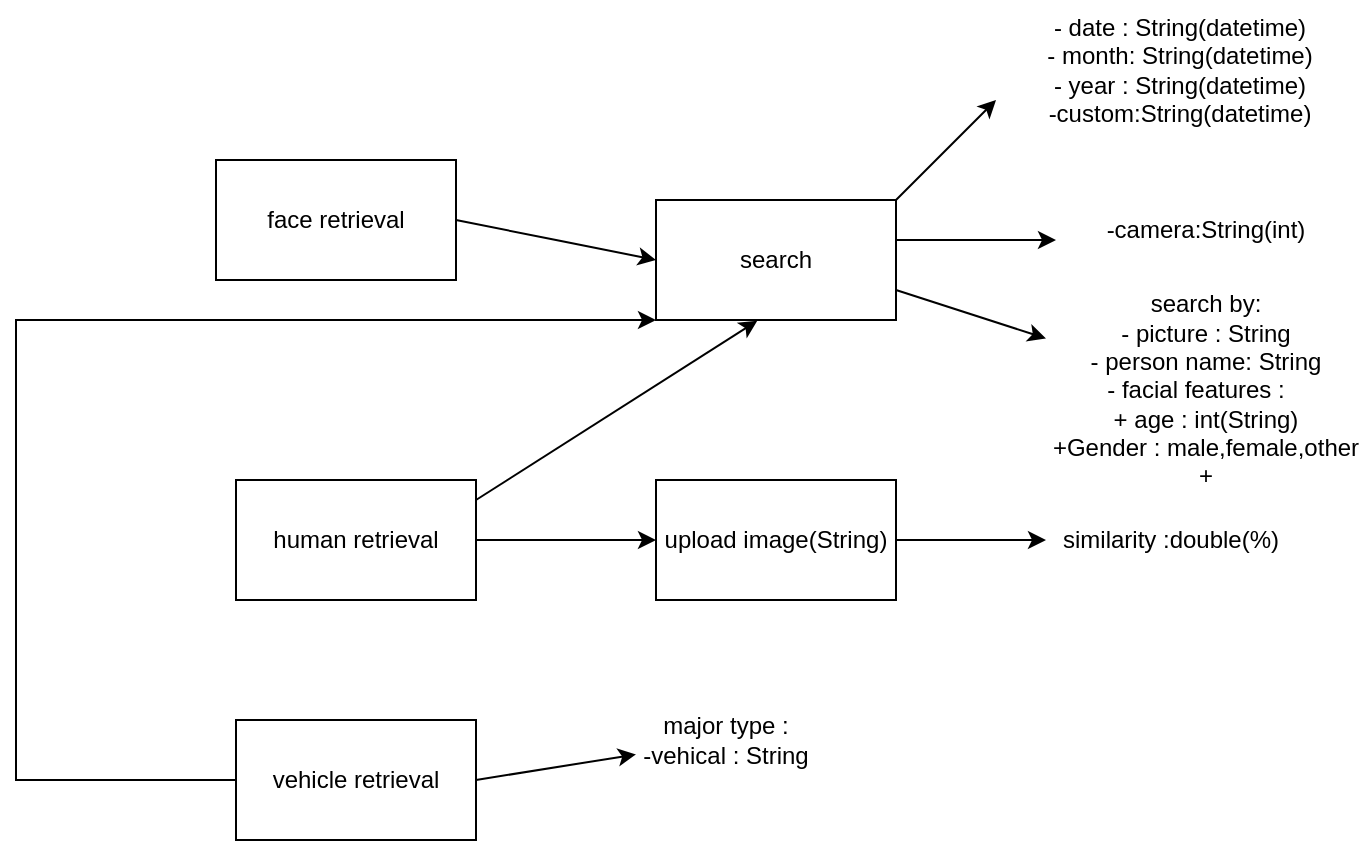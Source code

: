 <mxfile version="20.5.1" type="github" pages="2">
  <diagram id="NMOh8i4gnpDhBh7yq10R" name="Trang-1">
    <mxGraphModel dx="1609" dy="1637" grid="1" gridSize="10" guides="1" tooltips="1" connect="1" arrows="1" fold="1" page="1" pageScale="1" pageWidth="827" pageHeight="1169" math="0" shadow="0">
      <root>
        <mxCell id="0" />
        <mxCell id="1" parent="0" />
        <mxCell id="dqsDQyz5iqDs5Z083CkZ-1" value="face retrieval" style="rounded=0;whiteSpace=wrap;html=1;" vertex="1" parent="1">
          <mxGeometry x="30" y="-120" width="120" height="60" as="geometry" />
        </mxCell>
        <mxCell id="dqsDQyz5iqDs5Z083CkZ-2" value="" style="endArrow=classic;html=1;rounded=0;entryX=0;entryY=0.5;entryDx=0;entryDy=0;exitX=1;exitY=0.5;exitDx=0;exitDy=0;" edge="1" parent="1" source="dqsDQyz5iqDs5Z083CkZ-1" target="dqsDQyz5iqDs5Z083CkZ-4">
          <mxGeometry width="50" height="50" relative="1" as="geometry">
            <mxPoint x="150" y="-60" as="sourcePoint" />
            <mxPoint x="230" y="-120" as="targetPoint" />
            <Array as="points">
              <mxPoint x="200" y="-80" />
            </Array>
          </mxGeometry>
        </mxCell>
        <mxCell id="dqsDQyz5iqDs5Z083CkZ-4" value="search" style="rounded=0;whiteSpace=wrap;html=1;" vertex="1" parent="1">
          <mxGeometry x="250" y="-100" width="120" height="60" as="geometry" />
        </mxCell>
        <mxCell id="dqsDQyz5iqDs5Z083CkZ-5" value="" style="endArrow=classic;html=1;rounded=0;" edge="1" parent="1">
          <mxGeometry width="50" height="50" relative="1" as="geometry">
            <mxPoint x="370" y="-100" as="sourcePoint" />
            <mxPoint x="420" y="-150" as="targetPoint" />
            <Array as="points">
              <mxPoint x="390" y="-120" />
            </Array>
          </mxGeometry>
        </mxCell>
        <mxCell id="dqsDQyz5iqDs5Z083CkZ-6" value="- date : String(datetime)&lt;br&gt;- month: String(datetime)&lt;br&gt;- year : String(datetime)&lt;br&gt;-custom:String(datetime)" style="text;html=1;strokeColor=none;fillColor=none;align=center;verticalAlign=middle;whiteSpace=wrap;rounded=0;" vertex="1" parent="1">
          <mxGeometry x="424" y="-200" width="176" height="70" as="geometry" />
        </mxCell>
        <mxCell id="dqsDQyz5iqDs5Z083CkZ-7" value="" style="endArrow=classic;html=1;rounded=0;" edge="1" parent="1">
          <mxGeometry width="50" height="50" relative="1" as="geometry">
            <mxPoint x="370" y="-80" as="sourcePoint" />
            <mxPoint x="450" y="-80" as="targetPoint" />
          </mxGeometry>
        </mxCell>
        <mxCell id="dqsDQyz5iqDs5Z083CkZ-8" value="-camera:String(int)" style="text;html=1;strokeColor=none;fillColor=none;align=center;verticalAlign=middle;whiteSpace=wrap;rounded=0;" vertex="1" parent="1">
          <mxGeometry x="450" y="-100" width="150" height="30" as="geometry" />
        </mxCell>
        <mxCell id="dqsDQyz5iqDs5Z083CkZ-9" value="" style="endArrow=classic;html=1;rounded=0;exitX=1;exitY=0.75;exitDx=0;exitDy=0;" edge="1" parent="1" source="dqsDQyz5iqDs5Z083CkZ-4" target="dqsDQyz5iqDs5Z083CkZ-10">
          <mxGeometry width="50" height="50" relative="1" as="geometry">
            <mxPoint x="360" y="75" as="sourcePoint" />
            <mxPoint x="430" y="115" as="targetPoint" />
          </mxGeometry>
        </mxCell>
        <mxCell id="dqsDQyz5iqDs5Z083CkZ-10" value="search by:&lt;br&gt;- picture : String&lt;br&gt;- person name: String&lt;br&gt;- facial features :&amp;nbsp; &amp;nbsp;&lt;br&gt;+ age : int(String)&lt;br&gt;+Gender : male,female,other&lt;br&gt;+" style="text;html=1;strokeColor=none;fillColor=none;align=center;verticalAlign=middle;whiteSpace=wrap;rounded=0;" vertex="1" parent="1">
          <mxGeometry x="445" y="-40" width="160" height="70" as="geometry" />
        </mxCell>
        <mxCell id="dqsDQyz5iqDs5Z083CkZ-11" value="human retrieval" style="rounded=0;whiteSpace=wrap;html=1;" vertex="1" parent="1">
          <mxGeometry x="40" y="40" width="120" height="60" as="geometry" />
        </mxCell>
        <mxCell id="dqsDQyz5iqDs5Z083CkZ-15" value="" style="endArrow=classic;html=1;rounded=0;entryX=0.422;entryY=1.006;entryDx=0;entryDy=0;entryPerimeter=0;" edge="1" parent="1" target="dqsDQyz5iqDs5Z083CkZ-4">
          <mxGeometry width="50" height="50" relative="1" as="geometry">
            <mxPoint x="160" y="50" as="sourcePoint" />
            <mxPoint x="210" as="targetPoint" />
          </mxGeometry>
        </mxCell>
        <mxCell id="dqsDQyz5iqDs5Z083CkZ-16" value="" style="endArrow=classic;html=1;rounded=0;" edge="1" parent="1" target="dqsDQyz5iqDs5Z083CkZ-17">
          <mxGeometry width="50" height="50" relative="1" as="geometry">
            <mxPoint x="160" y="70" as="sourcePoint" />
            <mxPoint x="260" y="60" as="targetPoint" />
          </mxGeometry>
        </mxCell>
        <mxCell id="dqsDQyz5iqDs5Z083CkZ-17" value="upload image(String)" style="rounded=0;whiteSpace=wrap;html=1;" vertex="1" parent="1">
          <mxGeometry x="250" y="40" width="120" height="60" as="geometry" />
        </mxCell>
        <mxCell id="dqsDQyz5iqDs5Z083CkZ-18" value="" style="endArrow=classic;html=1;rounded=0;" edge="1" parent="1" target="dqsDQyz5iqDs5Z083CkZ-19">
          <mxGeometry width="50" height="50" relative="1" as="geometry">
            <mxPoint x="370" y="70" as="sourcePoint" />
            <mxPoint x="450" y="70" as="targetPoint" />
          </mxGeometry>
        </mxCell>
        <mxCell id="dqsDQyz5iqDs5Z083CkZ-19" value="similarity :double(%)" style="text;html=1;strokeColor=none;fillColor=none;align=center;verticalAlign=middle;whiteSpace=wrap;rounded=0;" vertex="1" parent="1">
          <mxGeometry x="445" y="55" width="125" height="30" as="geometry" />
        </mxCell>
        <mxCell id="dqsDQyz5iqDs5Z083CkZ-20" value="vehicle retrieval" style="rounded=0;whiteSpace=wrap;html=1;" vertex="1" parent="1">
          <mxGeometry x="40" y="160" width="120" height="60" as="geometry" />
        </mxCell>
        <mxCell id="dqsDQyz5iqDs5Z083CkZ-21" value="" style="endArrow=classic;html=1;rounded=0;entryX=0;entryY=1;entryDx=0;entryDy=0;exitX=0;exitY=0.5;exitDx=0;exitDy=0;" edge="1" parent="1" source="dqsDQyz5iqDs5Z083CkZ-20" target="dqsDQyz5iqDs5Z083CkZ-4">
          <mxGeometry width="50" height="50" relative="1" as="geometry">
            <mxPoint x="40" y="160" as="sourcePoint" />
            <mxPoint x="210" y="110" as="targetPoint" />
            <Array as="points">
              <mxPoint x="-70" y="190" />
              <mxPoint x="-70" y="-40" />
            </Array>
          </mxGeometry>
        </mxCell>
        <mxCell id="dqsDQyz5iqDs5Z083CkZ-22" value="" style="endArrow=classic;html=1;rounded=0;" edge="1" parent="1" target="dqsDQyz5iqDs5Z083CkZ-23">
          <mxGeometry width="50" height="50" relative="1" as="geometry">
            <mxPoint x="160" y="190" as="sourcePoint" />
            <mxPoint x="270" y="170" as="targetPoint" />
          </mxGeometry>
        </mxCell>
        <mxCell id="dqsDQyz5iqDs5Z083CkZ-23" value="major type :&lt;br&gt;-vehical : String" style="text;html=1;strokeColor=none;fillColor=none;align=center;verticalAlign=middle;whiteSpace=wrap;rounded=0;" vertex="1" parent="1">
          <mxGeometry x="240" y="155" width="90" height="30" as="geometry" />
        </mxCell>
      </root>
    </mxGraphModel>
  </diagram>
  <diagram id="WivLXcG9elbjXuN60bom" name="Trang-2">
    <mxGraphModel dx="782" dy="468" grid="1" gridSize="10" guides="1" tooltips="1" connect="1" arrows="1" fold="1" page="1" pageScale="1" pageWidth="827" pageHeight="1169" math="0" shadow="0">
      <root>
        <mxCell id="0" />
        <mxCell id="1" parent="0" />
        <mxCell id="cTVloRHz6d12xHmE4L-P-1" value="Actor" style="shape=umlActor;verticalLabelPosition=bottom;verticalAlign=top;html=1;outlineConnect=0;" vertex="1" parent="1">
          <mxGeometry x="40" y="120" width="30" height="60" as="geometry" />
        </mxCell>
        <mxCell id="cTVloRHz6d12xHmE4L-P-3" value="" style="endArrow=classic;html=1;rounded=0;" edge="1" parent="1">
          <mxGeometry width="50" height="50" relative="1" as="geometry">
            <mxPoint x="70" y="150" as="sourcePoint" />
            <mxPoint x="180" y="150" as="targetPoint" />
          </mxGeometry>
        </mxCell>
        <mxCell id="cTVloRHz6d12xHmE4L-P-4" value="" style="endArrow=classic;html=1;rounded=0;" edge="1" parent="1" target="cTVloRHz6d12xHmE4L-P-6">
          <mxGeometry width="50" height="50" relative="1" as="geometry">
            <mxPoint x="300" y="140" as="sourcePoint" />
            <mxPoint x="420" y="140" as="targetPoint" />
          </mxGeometry>
        </mxCell>
        <mxCell id="cTVloRHz6d12xHmE4L-P-5" value="report type" style="rounded=0;whiteSpace=wrap;html=1;" vertex="1" parent="1">
          <mxGeometry x="180" y="120" width="120" height="60" as="geometry" />
        </mxCell>
        <mxCell id="cTVloRHz6d12xHmE4L-P-6" value="- daily: String&lt;br&gt;-weekly:String&lt;br&gt;-monthly:Stirng&lt;br&gt;-Custom" style="text;html=1;strokeColor=none;fillColor=none;align=center;verticalAlign=middle;whiteSpace=wrap;rounded=0;" vertex="1" parent="1">
          <mxGeometry x="414" y="100" width="146" height="60" as="geometry" />
        </mxCell>
        <mxCell id="cTVloRHz6d12xHmE4L-P-7" value="" style="endArrow=classic;html=1;rounded=0;entryX=0;entryY=0.25;entryDx=0;entryDy=0;" edge="1" parent="1" target="cTVloRHz6d12xHmE4L-P-12">
          <mxGeometry width="50" height="50" relative="1" as="geometry">
            <mxPoint x="530" y="130" as="sourcePoint" />
            <mxPoint x="640" y="120" as="targetPoint" />
          </mxGeometry>
        </mxCell>
        <mxCell id="cTVloRHz6d12xHmE4L-P-12" value="&#xa;&lt;span style=&quot;color: rgb(0, 0, 0); font-family: Helvetica; font-size: 12px; font-style: normal; font-variant-ligatures: normal; font-variant-caps: normal; font-weight: 400; letter-spacing: normal; orphans: 2; text-align: center; text-indent: 0px; text-transform: none; widows: 2; word-spacing: 0px; -webkit-text-stroke-width: 0px; background-color: rgb(248, 249, 250); text-decoration-thickness: initial; text-decoration-style: initial; text-decoration-color: initial; float: none; display: inline !important;&quot;&gt;-column chart&lt;/span&gt;&lt;br style=&quot;color: rgb(0, 0, 0); font-family: Helvetica; font-size: 12px; font-style: normal; font-variant-ligatures: normal; font-variant-caps: normal; font-weight: 400; letter-spacing: normal; orphans: 2; text-align: center; text-indent: 0px; text-transform: none; widows: 2; word-spacing: 0px; -webkit-text-stroke-width: 0px; background-color: rgb(248, 249, 250); text-decoration-thickness: initial; text-decoration-style: initial; text-decoration-color: initial;&quot;&gt;&lt;span style=&quot;color: rgb(0, 0, 0); font-family: Helvetica; font-size: 12px; font-style: normal; font-variant-ligatures: normal; font-variant-caps: normal; font-weight: 400; letter-spacing: normal; orphans: 2; text-align: center; text-indent: 0px; text-transform: none; widows: 2; word-spacing: 0px; -webkit-text-stroke-width: 0px; background-color: rgb(248, 249, 250); text-decoration-thickness: initial; text-decoration-style: initial; text-decoration-color: initial; float: none; display: inline !important;&quot;&gt;- biểu đồ đường&lt;/span&gt;&lt;br style=&quot;color: rgb(0, 0, 0); font-family: Helvetica; font-size: 12px; font-style: normal; font-variant-ligatures: normal; font-variant-caps: normal; font-weight: 400; letter-spacing: normal; orphans: 2; text-align: center; text-indent: 0px; text-transform: none; widows: 2; word-spacing: 0px; -webkit-text-stroke-width: 0px; background-color: rgb(248, 249, 250); text-decoration-thickness: initial; text-decoration-style: initial; text-decoration-color: initial;&quot;&gt;&lt;span style=&quot;color: rgb(0, 0, 0); font-family: Helvetica; font-size: 12px; font-style: normal; font-variant-ligatures: normal; font-variant-caps: normal; font-weight: 400; letter-spacing: normal; orphans: 2; text-align: center; text-indent: 0px; text-transform: none; widows: 2; word-spacing: 0px; -webkit-text-stroke-width: 0px; background-color: rgb(248, 249, 250); text-decoration-thickness: initial; text-decoration-style: initial; text-decoration-color: initial; float: none; display: inline !important;&quot;&gt;-biểu đồ hình tròn&lt;/span&gt;&lt;br style=&quot;color: rgb(0, 0, 0); font-family: Helvetica; font-size: 12px; font-style: normal; font-variant-ligatures: normal; font-variant-caps: normal; font-weight: 400; letter-spacing: normal; orphans: 2; text-align: center; text-indent: 0px; text-transform: none; widows: 2; word-spacing: 0px; -webkit-text-stroke-width: 0px; background-color: rgb(248, 249, 250); text-decoration-thickness: initial; text-decoration-style: initial; text-decoration-color: initial;&quot;&gt;&#xa;&#xa;" style="rounded=0;whiteSpace=wrap;html=1;" vertex="1" parent="1">
          <mxGeometry x="660" y="200" width="120" height="60" as="geometry" />
        </mxCell>
        <mxCell id="cTVloRHz6d12xHmE4L-P-13" value="traffic" style="shape=umlActor;verticalLabelPosition=bottom;verticalAlign=top;html=1;outlineConnect=0;" vertex="1" parent="1">
          <mxGeometry x="30" y="240" width="30" height="60" as="geometry" />
        </mxCell>
        <mxCell id="cTVloRHz6d12xHmE4L-P-16" value="" style="endArrow=classic;html=1;rounded=0;entryX=0.367;entryY=1.056;entryDx=0;entryDy=0;entryPerimeter=0;" edge="1" parent="1" target="cTVloRHz6d12xHmE4L-P-5">
          <mxGeometry width="50" height="50" relative="1" as="geometry">
            <mxPoint x="70" y="270" as="sourcePoint" />
            <mxPoint x="120" y="220" as="targetPoint" />
          </mxGeometry>
        </mxCell>
      </root>
    </mxGraphModel>
  </diagram>
</mxfile>
